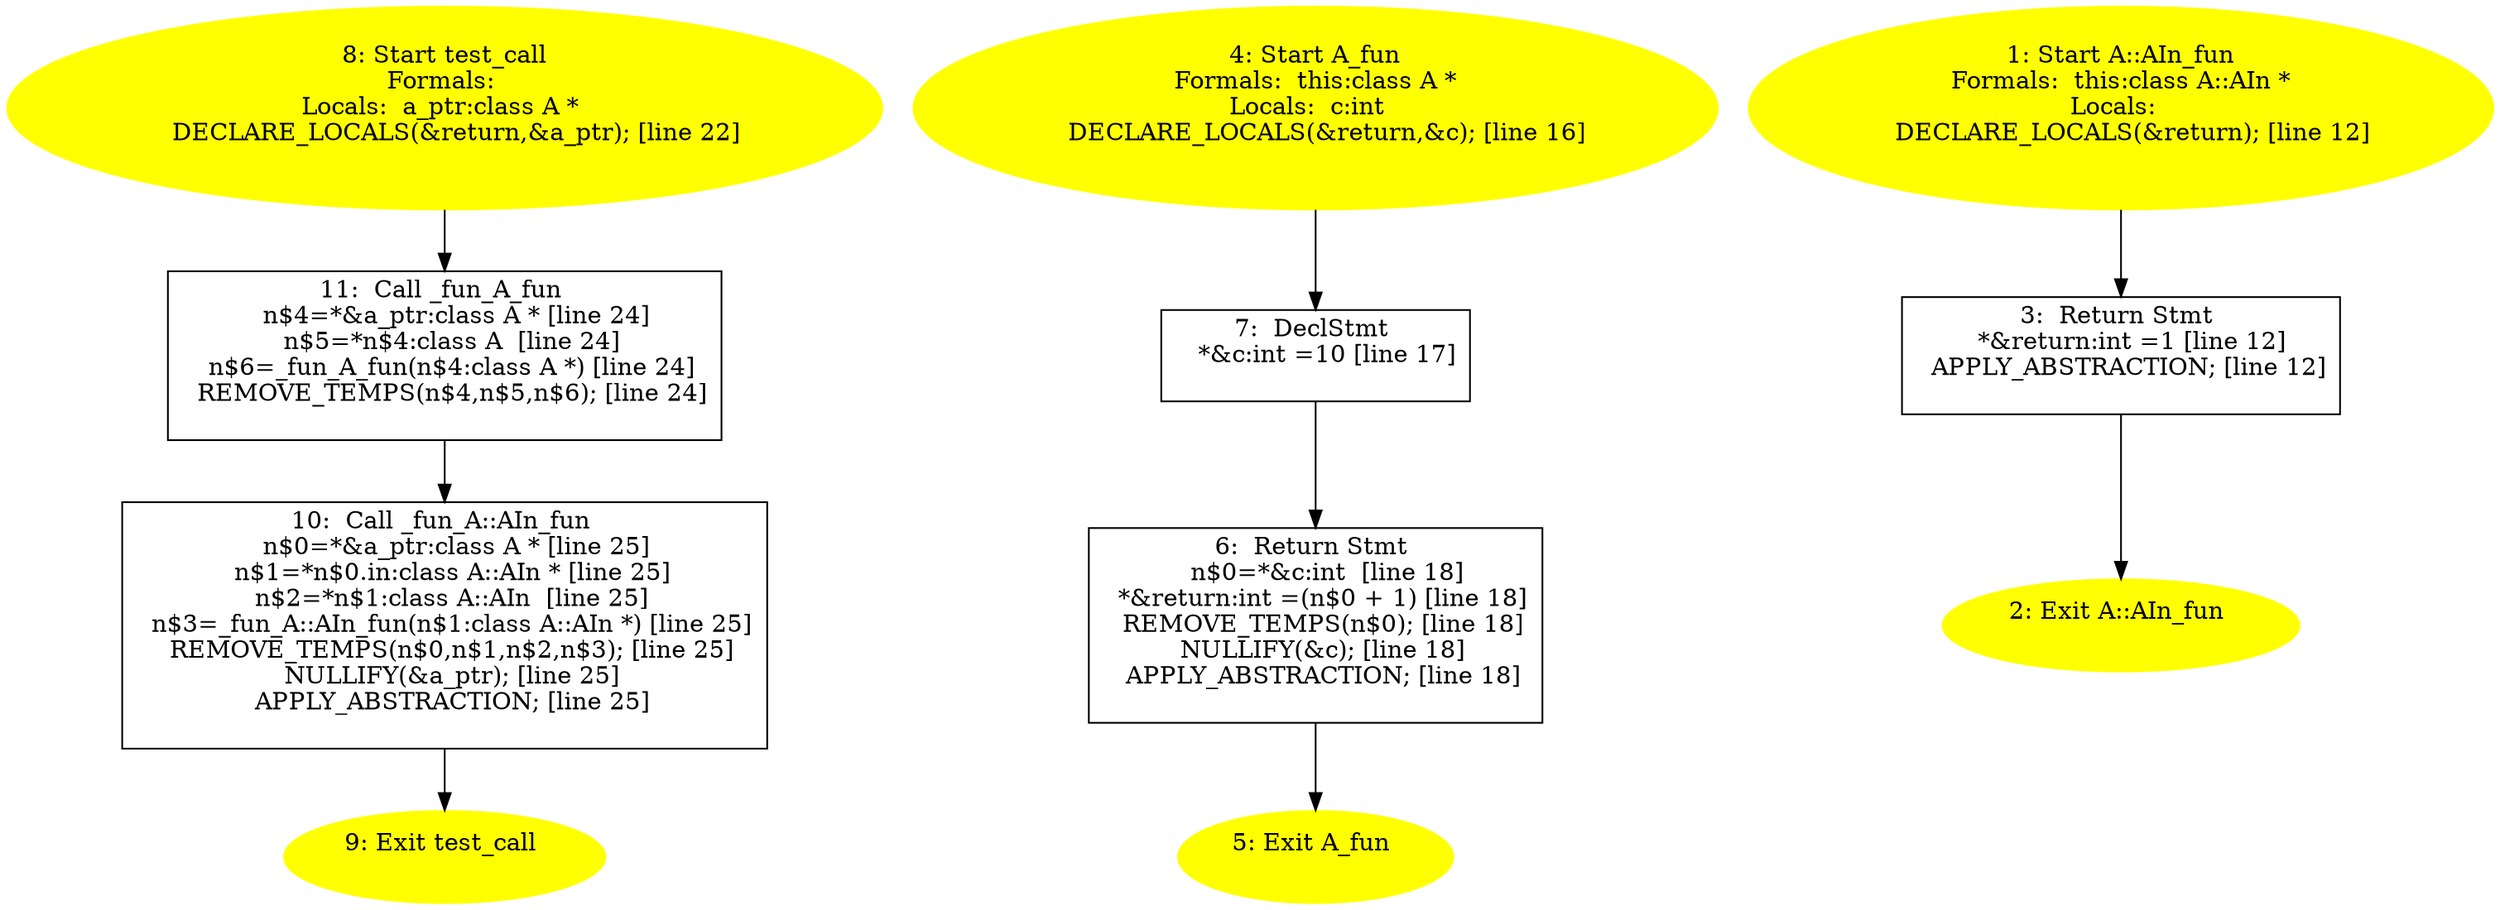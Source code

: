 digraph iCFG {
11 [label="11:  Call _fun_A_fun \n   n$4=*&a_ptr:class A * [line 24]\n  n$5=*n$4:class A  [line 24]\n  n$6=_fun_A_fun(n$4:class A *) [line 24]\n  REMOVE_TEMPS(n$4,n$5,n$6); [line 24]\n " shape="box"]
	

	 11 -> 10 ;
10 [label="10:  Call _fun_A::AIn_fun \n   n$0=*&a_ptr:class A * [line 25]\n  n$1=*n$0.in:class A::AIn * [line 25]\n  n$2=*n$1:class A::AIn  [line 25]\n  n$3=_fun_A::AIn_fun(n$1:class A::AIn *) [line 25]\n  REMOVE_TEMPS(n$0,n$1,n$2,n$3); [line 25]\n  NULLIFY(&a_ptr); [line 25]\n  APPLY_ABSTRACTION; [line 25]\n " shape="box"]
	

	 10 -> 9 ;
9 [label="9: Exit test_call \n  " color=yellow style=filled]
	

8 [label="8: Start test_call\nFormals: \nLocals:  a_ptr:class A * \n   DECLARE_LOCALS(&return,&a_ptr); [line 22]\n " color=yellow style=filled]
	

	 8 -> 11 ;
7 [label="7:  DeclStmt \n   *&c:int =10 [line 17]\n " shape="box"]
	

	 7 -> 6 ;
6 [label="6:  Return Stmt \n   n$0=*&c:int  [line 18]\n  *&return:int =(n$0 + 1) [line 18]\n  REMOVE_TEMPS(n$0); [line 18]\n  NULLIFY(&c); [line 18]\n  APPLY_ABSTRACTION; [line 18]\n " shape="box"]
	

	 6 -> 5 ;
5 [label="5: Exit A_fun \n  " color=yellow style=filled]
	

4 [label="4: Start A_fun\nFormals:  this:class A *\nLocals:  c:int  \n   DECLARE_LOCALS(&return,&c); [line 16]\n " color=yellow style=filled]
	

	 4 -> 7 ;
3 [label="3:  Return Stmt \n   *&return:int =1 [line 12]\n  APPLY_ABSTRACTION; [line 12]\n " shape="box"]
	

	 3 -> 2 ;
2 [label="2: Exit A::AIn_fun \n  " color=yellow style=filled]
	

1 [label="1: Start A::AIn_fun\nFormals:  this:class A::AIn *\nLocals:  \n   DECLARE_LOCALS(&return); [line 12]\n " color=yellow style=filled]
	

	 1 -> 3 ;
}
